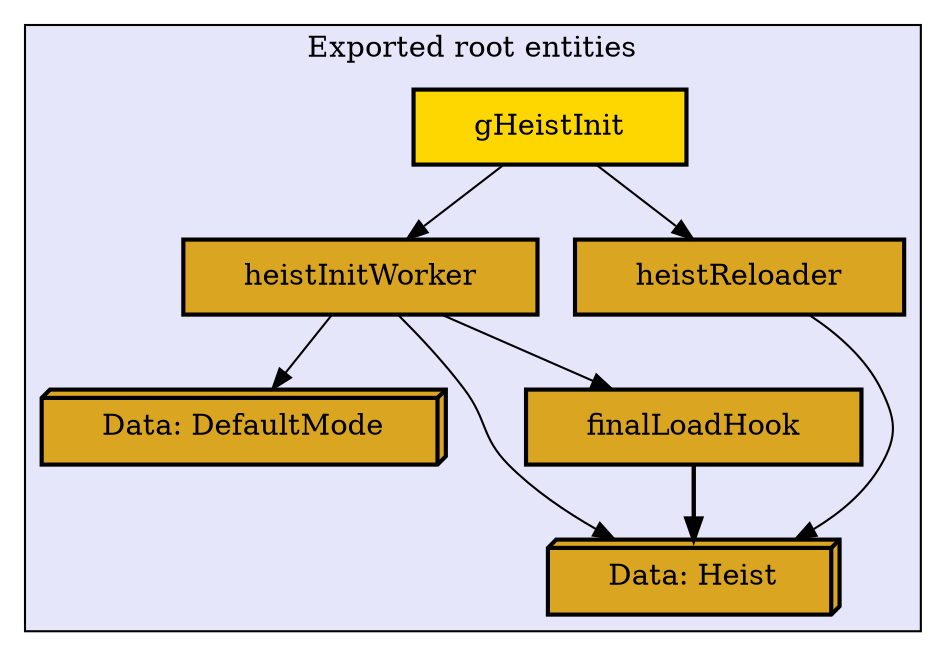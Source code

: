 digraph "Levels within Snap.Snaplet.Heist.Internal" {
    node [margin="0.4,0.1"
         ,style=filled];
    subgraph cluster_0 {
        graph [label="Exported root entities"
              ,style=filled
              ,fillcolor=lavender];
        1 [label="Data: DefaultMode"
          ,shape=box3d
          ,fillcolor=goldenrod
          ,style="filled,bold"];
        2 [label="Data: Heist"
          ,shape=box3d
          ,fillcolor=goldenrod
          ,style="filled,bold"];
        10 [label=finalLoadHook
           ,shape=box
           ,fillcolor=goldenrod
           ,style="filled,bold"];
        11 [label=gHeistInit
           ,shape=box
           ,fillcolor=gold
           ,style="filled,bold"];
        12 [label=heistInitWorker
           ,shape=box
           ,fillcolor=goldenrod
           ,style="filled,bold"];
        13 [label=heistReloader
           ,shape=box
           ,fillcolor=goldenrod
           ,style="filled,bold"];
    }
    10 -> 2 [penwidth=2.09861228866811
            ,color=black];
    11 -> 12 [penwidth=1
             ,color=black];
    11 -> 13 [penwidth=1
             ,color=black];
    12 -> 1 [penwidth=1
            ,color=black];
    12 -> 2 [penwidth=1
            ,color=black];
    12 -> 10 [penwidth=1
             ,color=black];
    13 -> 2 [penwidth=1
            ,color=black];
}
